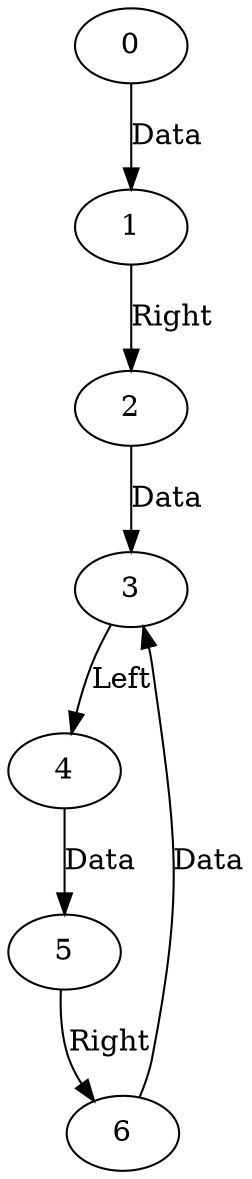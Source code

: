 digraph G {
  name="sokoban";
  num_of_vertices=7;
  num_of_edges=7;
  num_of_events=5;
  run_date="2023-01-15T14:51:10.956039";
  0 [ hot="box0,0,wall,0,player,0,data,0" id="AI1_1_D_1_2" ];
  1 [ hot="box0,0,wall,0,data,0,player,0" id="BI1_1_D_1_2" ];
  2 [ hot="box0,0,wall,0,data,0,player,0" id="AS1_2_D_1_3" ];
  3 [ hot="box0,1,data,0,wall,0,player,0" id="BS1_2_D_1_3" ];
  4 [ hot="box0,0,wall,0,data,0,player,0" id="AS1_1_D_1_3" ];
  5 [ hot="data,0,box0,1,wall,0,player,0" id="BS1_1_D_1_3" ];
  6 [ hot="box0,0,wall,0,data,0,player,0" id="AS1_2_D_1_3" ];
  0 -> 1 [ label="Data" ];
  1 -> 2 [ label="Right" ];
  2 -> 3 [ label="Data" ];
  3 -> 4 [ label="Left" ];
  4 -> 5 [ label="Data" ];
  5 -> 6 [ label="Right" ];
  6 -> 3 [ label="Data" ];
}

